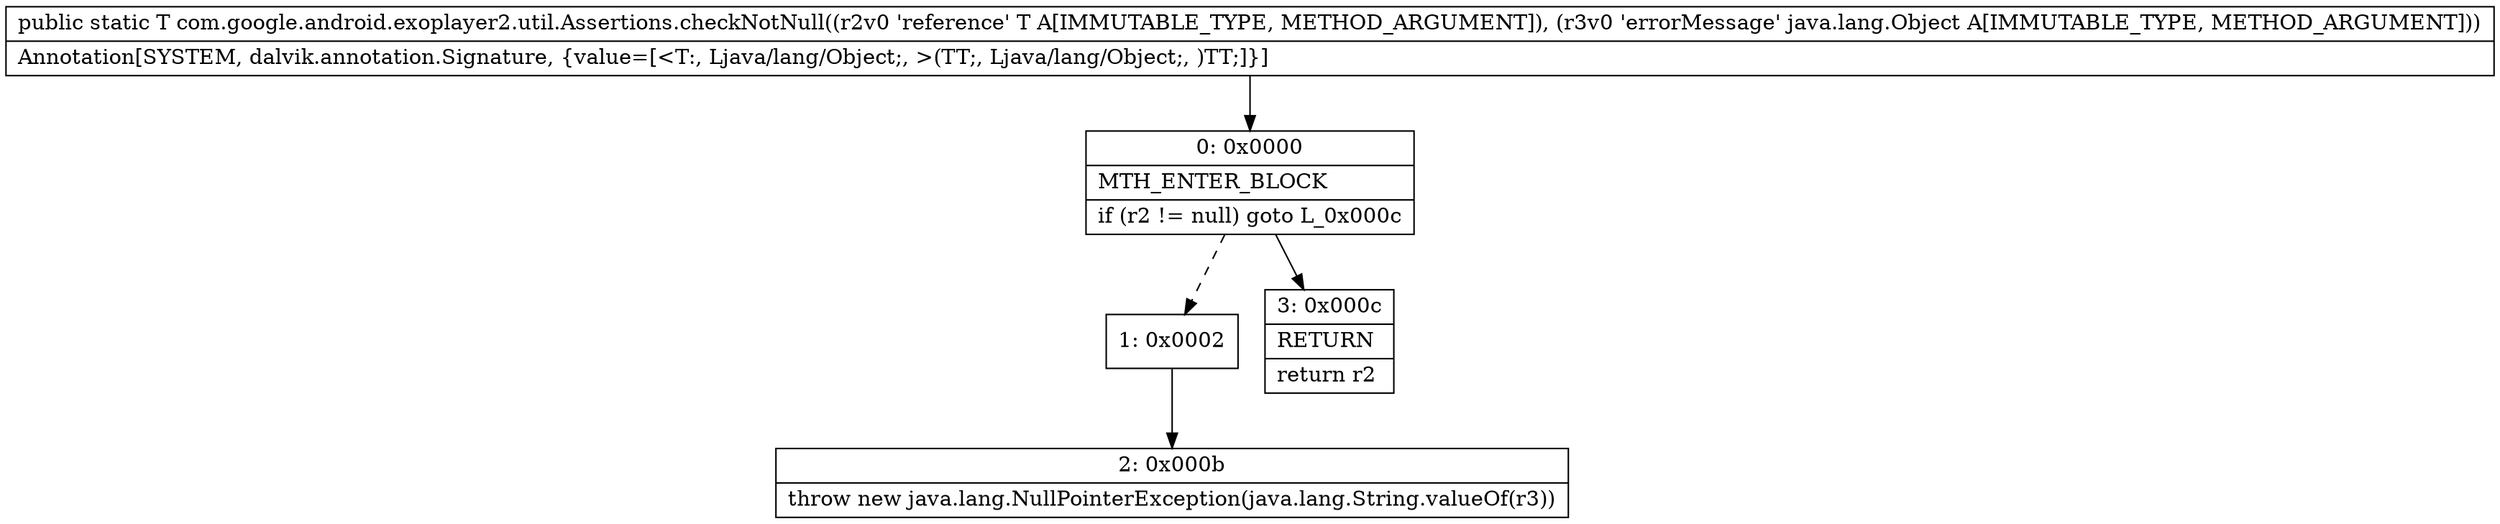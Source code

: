 digraph "CFG forcom.google.android.exoplayer2.util.Assertions.checkNotNull(Ljava\/lang\/Object;Ljava\/lang\/Object;)Ljava\/lang\/Object;" {
Node_0 [shape=record,label="{0\:\ 0x0000|MTH_ENTER_BLOCK\l|if (r2 != null) goto L_0x000c\l}"];
Node_1 [shape=record,label="{1\:\ 0x0002}"];
Node_2 [shape=record,label="{2\:\ 0x000b|throw new java.lang.NullPointerException(java.lang.String.valueOf(r3))\l}"];
Node_3 [shape=record,label="{3\:\ 0x000c|RETURN\l|return r2\l}"];
MethodNode[shape=record,label="{public static T com.google.android.exoplayer2.util.Assertions.checkNotNull((r2v0 'reference' T A[IMMUTABLE_TYPE, METHOD_ARGUMENT]), (r3v0 'errorMessage' java.lang.Object A[IMMUTABLE_TYPE, METHOD_ARGUMENT]))  | Annotation[SYSTEM, dalvik.annotation.Signature, \{value=[\<T:, Ljava\/lang\/Object;, \>(TT;, Ljava\/lang\/Object;, )TT;]\}]\l}"];
MethodNode -> Node_0;
Node_0 -> Node_1[style=dashed];
Node_0 -> Node_3;
Node_1 -> Node_2;
}

